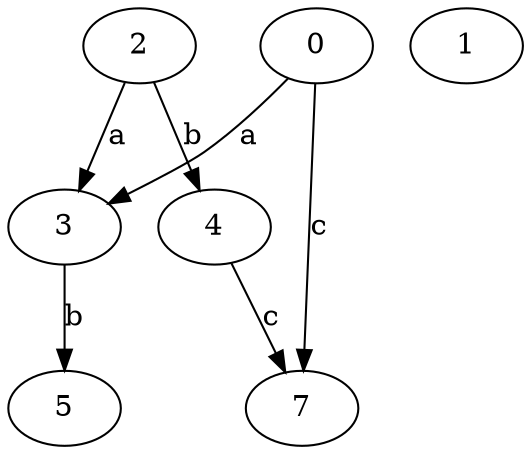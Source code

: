 strict digraph  {
0;
1;
2;
3;
4;
5;
7;
0 -> 3  [label=a];
0 -> 7  [label=c];
2 -> 3  [label=a];
2 -> 4  [label=b];
3 -> 5  [label=b];
4 -> 7  [label=c];
}
